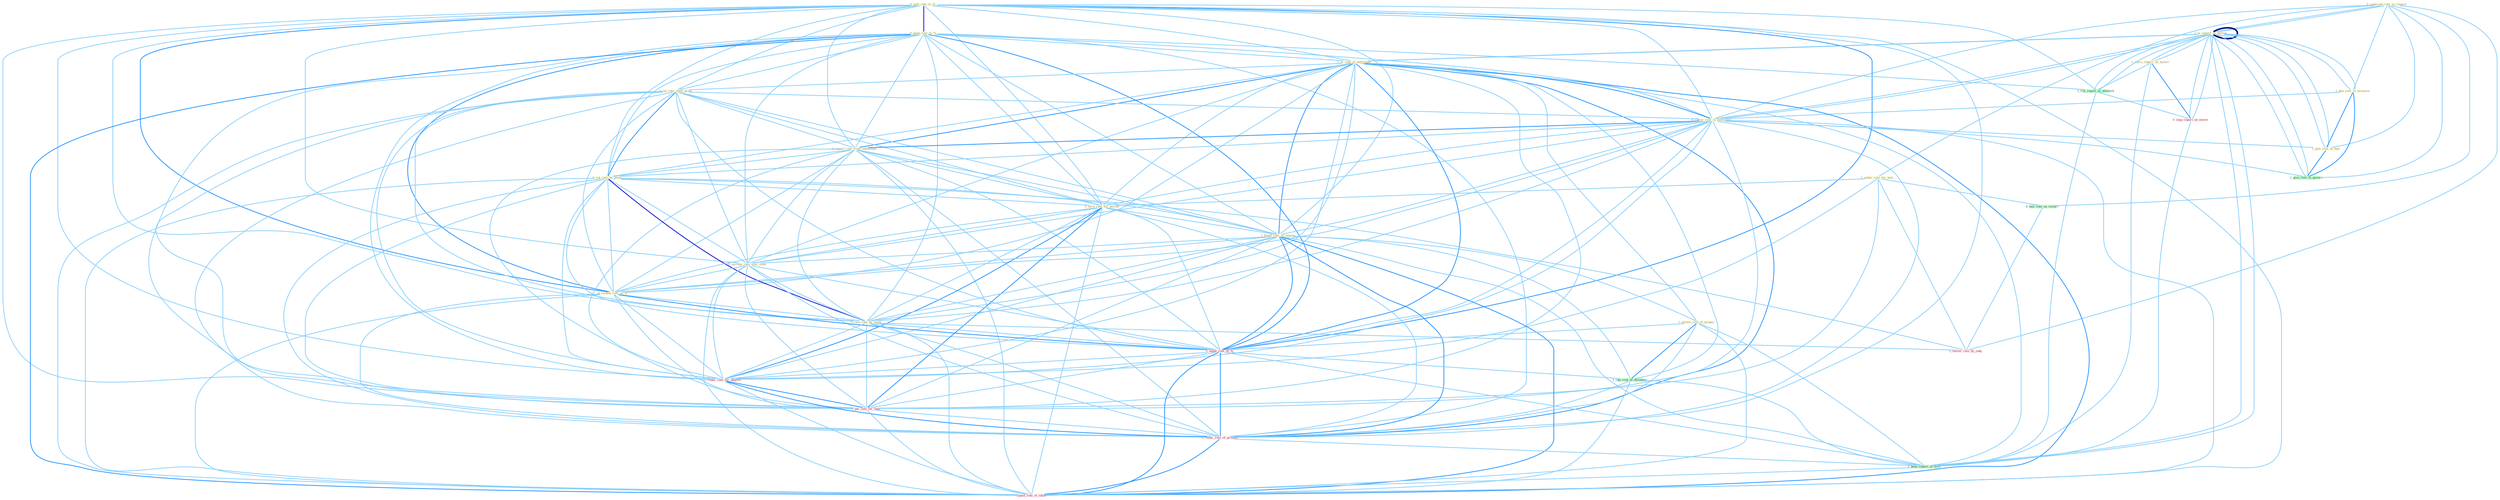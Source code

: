 Graph G{ 
    node
    [shape=polygon,style=filled,width=.5,height=.06,color="#BDFCC9",fixedsize=true,fontsize=4,
    fontcolor="#2f4f4f"];
    {node
    [color="#ffffe0", fontcolor="#8b7d6b"] "0_superced_rule_in_regard " "1_is_report_in_bureau " "1_carri_report_on_factori " "1_ban_role_in_assassin " "0_pull_rate_to_% " "0_push_rate_to_% " "1_is_rate_of_entitynam " "0_cut_rate_amid_grow " "1_usher_rule_for_busi " "0_lower_rate_in_entitynam " "0_expect_rate_from_entitynam " "0_cut_rate_by_point " "0_earn_rate_for_period " "1_found_rate_of_improv " "0_increas_rate_over_time " "1_is_report_in_bureau " "0_reckon_rate_at_% " "0_rais_rate_by_point " "1_elimin_risk_of_prepay " "1_plai_role_in_fuel "}
{node [color="#fff0f5", fontcolor="#b22222"] "1_equal_rate_of_% " "0_stop_report_on_street " "1_reduc_rate_for_deposit " "1_pai_rate_for_fund " "1_follow_rule_by_judg " "1_reduc_rate_of_growth " "1_push_rate_of_inflat "}
edge [color="#B0E2FF"];

	"0_superced_rule_in_regard " -- "1_is_report_in_bureau " [w="1", color="#87cefa" ];
	"0_superced_rule_in_regard " -- "1_ban_role_in_assassin " [w="1", color="#87cefa" ];
	"0_superced_rule_in_regard " -- "1_usher_rule_for_busi " [w="1", color="#87cefa" ];
	"0_superced_rule_in_regard " -- "0_lower_rate_in_entitynam " [w="1", color="#87cefa" ];
	"0_superced_rule_in_regard " -- "1_is_report_in_bureau " [w="1", color="#87cefa" ];
	"0_superced_rule_in_regard " -- "1_plai_role_in_fuel " [w="1", color="#87cefa" ];
	"0_superced_rule_in_regard " -- "1_give_role_in_govern " [w="1", color="#87cefa" ];
	"0_superced_rule_in_regard " -- "0_hail_rule_as_victori " [w="1", color="#87cefa" ];
	"0_superced_rule_in_regard " -- "1_follow_rule_by_judg " [w="1", color="#87cefa" ];
	"1_is_report_in_bureau " -- "1_carri_report_on_factori " [w="1", color="#87cefa" ];
	"1_is_report_in_bureau " -- "1_ban_role_in_assassin " [w="1", color="#87cefa" ];
	"1_is_report_in_bureau " -- "1_is_rate_of_entitynam " [w="1", color="#87cefa" ];
	"1_is_report_in_bureau " -- "0_lower_rate_in_entitynam " [w="1", color="#87cefa" ];
	"1_is_report_in_bureau " -- "1_is_report_in_bureau " [w="4", style=bold, color="#000080", len=0.4];
	"1_is_report_in_bureau " -- "1_plai_role_in_fuel " [w="1", color="#87cefa" ];
	"1_is_report_in_bureau " -- "1_file_report_to_network " [w="1", color="#87cefa" ];
	"1_is_report_in_bureau " -- "0_stop_report_on_street " [w="1", color="#87cefa" ];
	"1_is_report_in_bureau " -- "1_give_role_in_govern " [w="1", color="#87cefa" ];
	"1_is_report_in_bureau " -- "1_been_report_of_firm " [w="1", color="#87cefa" ];
	"1_carri_report_on_factori " -- "1_is_report_in_bureau " [w="1", color="#87cefa" ];
	"1_carri_report_on_factori " -- "1_file_report_to_network " [w="1", color="#87cefa" ];
	"1_carri_report_on_factori " -- "0_stop_report_on_street " [w="2", color="#1e90ff" , len=0.8];
	"1_carri_report_on_factori " -- "1_been_report_of_firm " [w="1", color="#87cefa" ];
	"1_ban_role_in_assassin " -- "0_lower_rate_in_entitynam " [w="1", color="#87cefa" ];
	"1_ban_role_in_assassin " -- "1_is_report_in_bureau " [w="1", color="#87cefa" ];
	"1_ban_role_in_assassin " -- "1_plai_role_in_fuel " [w="2", color="#1e90ff" , len=0.8];
	"1_ban_role_in_assassin " -- "1_give_role_in_govern " [w="2", color="#1e90ff" , len=0.8];
	"0_pull_rate_to_% " -- "0_push_rate_to_% " [w="3", color="#0000cd" , len=0.6];
	"0_pull_rate_to_% " -- "1_is_rate_of_entitynam " [w="1", color="#87cefa" ];
	"0_pull_rate_to_% " -- "0_cut_rate_amid_grow " [w="1", color="#87cefa" ];
	"0_pull_rate_to_% " -- "0_lower_rate_in_entitynam " [w="1", color="#87cefa" ];
	"0_pull_rate_to_% " -- "0_expect_rate_from_entitynam " [w="1", color="#87cefa" ];
	"0_pull_rate_to_% " -- "0_cut_rate_by_point " [w="1", color="#87cefa" ];
	"0_pull_rate_to_% " -- "0_earn_rate_for_period " [w="1", color="#87cefa" ];
	"0_pull_rate_to_% " -- "1_found_rate_of_improv " [w="1", color="#87cefa" ];
	"0_pull_rate_to_% " -- "0_increas_rate_over_time " [w="1", color="#87cefa" ];
	"0_pull_rate_to_% " -- "0_reckon_rate_at_% " [w="2", color="#1e90ff" , len=0.8];
	"0_pull_rate_to_% " -- "0_rais_rate_by_point " [w="1", color="#87cefa" ];
	"0_pull_rate_to_% " -- "1_file_report_to_network " [w="1", color="#87cefa" ];
	"0_pull_rate_to_% " -- "1_equal_rate_of_% " [w="2", color="#1e90ff" , len=0.8];
	"0_pull_rate_to_% " -- "1_reduc_rate_for_deposit " [w="1", color="#87cefa" ];
	"0_pull_rate_to_% " -- "1_pai_rate_for_fund " [w="1", color="#87cefa" ];
	"0_pull_rate_to_% " -- "1_reduc_rate_of_growth " [w="1", color="#87cefa" ];
	"0_pull_rate_to_% " -- "1_push_rate_of_inflat " [w="1", color="#87cefa" ];
	"0_push_rate_to_% " -- "1_is_rate_of_entitynam " [w="1", color="#87cefa" ];
	"0_push_rate_to_% " -- "0_cut_rate_amid_grow " [w="1", color="#87cefa" ];
	"0_push_rate_to_% " -- "0_lower_rate_in_entitynam " [w="1", color="#87cefa" ];
	"0_push_rate_to_% " -- "0_expect_rate_from_entitynam " [w="1", color="#87cefa" ];
	"0_push_rate_to_% " -- "0_cut_rate_by_point " [w="1", color="#87cefa" ];
	"0_push_rate_to_% " -- "0_earn_rate_for_period " [w="1", color="#87cefa" ];
	"0_push_rate_to_% " -- "1_found_rate_of_improv " [w="1", color="#87cefa" ];
	"0_push_rate_to_% " -- "0_increas_rate_over_time " [w="1", color="#87cefa" ];
	"0_push_rate_to_% " -- "0_reckon_rate_at_% " [w="2", color="#1e90ff" , len=0.8];
	"0_push_rate_to_% " -- "0_rais_rate_by_point " [w="1", color="#87cefa" ];
	"0_push_rate_to_% " -- "1_file_report_to_network " [w="1", color="#87cefa" ];
	"0_push_rate_to_% " -- "1_equal_rate_of_% " [w="2", color="#1e90ff" , len=0.8];
	"0_push_rate_to_% " -- "1_reduc_rate_for_deposit " [w="1", color="#87cefa" ];
	"0_push_rate_to_% " -- "1_pai_rate_for_fund " [w="1", color="#87cefa" ];
	"0_push_rate_to_% " -- "1_reduc_rate_of_growth " [w="1", color="#87cefa" ];
	"0_push_rate_to_% " -- "1_push_rate_of_inflat " [w="2", color="#1e90ff" , len=0.8];
	"1_is_rate_of_entitynam " -- "0_cut_rate_amid_grow " [w="1", color="#87cefa" ];
	"1_is_rate_of_entitynam " -- "0_lower_rate_in_entitynam " [w="2", color="#1e90ff" , len=0.8];
	"1_is_rate_of_entitynam " -- "0_expect_rate_from_entitynam " [w="2", color="#1e90ff" , len=0.8];
	"1_is_rate_of_entitynam " -- "0_cut_rate_by_point " [w="1", color="#87cefa" ];
	"1_is_rate_of_entitynam " -- "0_earn_rate_for_period " [w="1", color="#87cefa" ];
	"1_is_rate_of_entitynam " -- "1_found_rate_of_improv " [w="2", color="#1e90ff" , len=0.8];
	"1_is_rate_of_entitynam " -- "0_increas_rate_over_time " [w="1", color="#87cefa" ];
	"1_is_rate_of_entitynam " -- "1_is_report_in_bureau " [w="1", color="#87cefa" ];
	"1_is_rate_of_entitynam " -- "0_reckon_rate_at_% " [w="1", color="#87cefa" ];
	"1_is_rate_of_entitynam " -- "0_rais_rate_by_point " [w="1", color="#87cefa" ];
	"1_is_rate_of_entitynam " -- "1_elimin_risk_of_prepay " [w="1", color="#87cefa" ];
	"1_is_rate_of_entitynam " -- "1_equal_rate_of_% " [w="2", color="#1e90ff" , len=0.8];
	"1_is_rate_of_entitynam " -- "1_reduc_rate_for_deposit " [w="1", color="#87cefa" ];
	"1_is_rate_of_entitynam " -- "1_pai_rate_for_fund " [w="1", color="#87cefa" ];
	"1_is_rate_of_entitynam " -- "1_run_risk_of_disintegr " [w="1", color="#87cefa" ];
	"1_is_rate_of_entitynam " -- "1_reduc_rate_of_growth " [w="2", color="#1e90ff" , len=0.8];
	"1_is_rate_of_entitynam " -- "1_been_report_of_firm " [w="1", color="#87cefa" ];
	"1_is_rate_of_entitynam " -- "1_push_rate_of_inflat " [w="2", color="#1e90ff" , len=0.8];
	"0_cut_rate_amid_grow " -- "0_lower_rate_in_entitynam " [w="1", color="#87cefa" ];
	"0_cut_rate_amid_grow " -- "0_expect_rate_from_entitynam " [w="1", color="#87cefa" ];
	"0_cut_rate_amid_grow " -- "0_cut_rate_by_point " [w="2", color="#1e90ff" , len=0.8];
	"0_cut_rate_amid_grow " -- "0_earn_rate_for_period " [w="1", color="#87cefa" ];
	"0_cut_rate_amid_grow " -- "1_found_rate_of_improv " [w="1", color="#87cefa" ];
	"0_cut_rate_amid_grow " -- "0_increas_rate_over_time " [w="1", color="#87cefa" ];
	"0_cut_rate_amid_grow " -- "0_reckon_rate_at_% " [w="1", color="#87cefa" ];
	"0_cut_rate_amid_grow " -- "0_rais_rate_by_point " [w="1", color="#87cefa" ];
	"0_cut_rate_amid_grow " -- "1_equal_rate_of_% " [w="1", color="#87cefa" ];
	"0_cut_rate_amid_grow " -- "1_reduc_rate_for_deposit " [w="1", color="#87cefa" ];
	"0_cut_rate_amid_grow " -- "1_pai_rate_for_fund " [w="1", color="#87cefa" ];
	"0_cut_rate_amid_grow " -- "1_reduc_rate_of_growth " [w="1", color="#87cefa" ];
	"0_cut_rate_amid_grow " -- "1_push_rate_of_inflat " [w="1", color="#87cefa" ];
	"1_usher_rule_for_busi " -- "0_earn_rate_for_period " [w="1", color="#87cefa" ];
	"1_usher_rule_for_busi " -- "1_reduc_rate_for_deposit " [w="1", color="#87cefa" ];
	"1_usher_rule_for_busi " -- "1_pai_rate_for_fund " [w="1", color="#87cefa" ];
	"1_usher_rule_for_busi " -- "0_hail_rule_as_victori " [w="1", color="#87cefa" ];
	"1_usher_rule_for_busi " -- "1_follow_rule_by_judg " [w="1", color="#87cefa" ];
	"0_lower_rate_in_entitynam " -- "0_expect_rate_from_entitynam " [w="2", color="#1e90ff" , len=0.8];
	"0_lower_rate_in_entitynam " -- "0_cut_rate_by_point " [w="1", color="#87cefa" ];
	"0_lower_rate_in_entitynam " -- "0_earn_rate_for_period " [w="1", color="#87cefa" ];
	"0_lower_rate_in_entitynam " -- "1_found_rate_of_improv " [w="1", color="#87cefa" ];
	"0_lower_rate_in_entitynam " -- "0_increas_rate_over_time " [w="1", color="#87cefa" ];
	"0_lower_rate_in_entitynam " -- "1_is_report_in_bureau " [w="1", color="#87cefa" ];
	"0_lower_rate_in_entitynam " -- "0_reckon_rate_at_% " [w="1", color="#87cefa" ];
	"0_lower_rate_in_entitynam " -- "0_rais_rate_by_point " [w="1", color="#87cefa" ];
	"0_lower_rate_in_entitynam " -- "1_plai_role_in_fuel " [w="1", color="#87cefa" ];
	"0_lower_rate_in_entitynam " -- "1_equal_rate_of_% " [w="1", color="#87cefa" ];
	"0_lower_rate_in_entitynam " -- "1_reduc_rate_for_deposit " [w="1", color="#87cefa" ];
	"0_lower_rate_in_entitynam " -- "1_give_role_in_govern " [w="1", color="#87cefa" ];
	"0_lower_rate_in_entitynam " -- "1_pai_rate_for_fund " [w="1", color="#87cefa" ];
	"0_lower_rate_in_entitynam " -- "1_reduc_rate_of_growth " [w="1", color="#87cefa" ];
	"0_lower_rate_in_entitynam " -- "1_push_rate_of_inflat " [w="1", color="#87cefa" ];
	"0_expect_rate_from_entitynam " -- "0_cut_rate_by_point " [w="1", color="#87cefa" ];
	"0_expect_rate_from_entitynam " -- "0_earn_rate_for_period " [w="1", color="#87cefa" ];
	"0_expect_rate_from_entitynam " -- "1_found_rate_of_improv " [w="1", color="#87cefa" ];
	"0_expect_rate_from_entitynam " -- "0_increas_rate_over_time " [w="1", color="#87cefa" ];
	"0_expect_rate_from_entitynam " -- "0_reckon_rate_at_% " [w="1", color="#87cefa" ];
	"0_expect_rate_from_entitynam " -- "0_rais_rate_by_point " [w="1", color="#87cefa" ];
	"0_expect_rate_from_entitynam " -- "1_equal_rate_of_% " [w="1", color="#87cefa" ];
	"0_expect_rate_from_entitynam " -- "1_reduc_rate_for_deposit " [w="1", color="#87cefa" ];
	"0_expect_rate_from_entitynam " -- "1_pai_rate_for_fund " [w="1", color="#87cefa" ];
	"0_expect_rate_from_entitynam " -- "1_reduc_rate_of_growth " [w="1", color="#87cefa" ];
	"0_expect_rate_from_entitynam " -- "1_push_rate_of_inflat " [w="1", color="#87cefa" ];
	"0_cut_rate_by_point " -- "0_earn_rate_for_period " [w="1", color="#87cefa" ];
	"0_cut_rate_by_point " -- "1_found_rate_of_improv " [w="1", color="#87cefa" ];
	"0_cut_rate_by_point " -- "0_increas_rate_over_time " [w="1", color="#87cefa" ];
	"0_cut_rate_by_point " -- "0_reckon_rate_at_% " [w="1", color="#87cefa" ];
	"0_cut_rate_by_point " -- "0_rais_rate_by_point " [w="3", color="#0000cd" , len=0.6];
	"0_cut_rate_by_point " -- "1_equal_rate_of_% " [w="1", color="#87cefa" ];
	"0_cut_rate_by_point " -- "1_reduc_rate_for_deposit " [w="1", color="#87cefa" ];
	"0_cut_rate_by_point " -- "1_pai_rate_for_fund " [w="1", color="#87cefa" ];
	"0_cut_rate_by_point " -- "1_follow_rule_by_judg " [w="1", color="#87cefa" ];
	"0_cut_rate_by_point " -- "1_reduc_rate_of_growth " [w="1", color="#87cefa" ];
	"0_cut_rate_by_point " -- "1_push_rate_of_inflat " [w="1", color="#87cefa" ];
	"0_earn_rate_for_period " -- "1_found_rate_of_improv " [w="1", color="#87cefa" ];
	"0_earn_rate_for_period " -- "0_increas_rate_over_time " [w="1", color="#87cefa" ];
	"0_earn_rate_for_period " -- "0_reckon_rate_at_% " [w="1", color="#87cefa" ];
	"0_earn_rate_for_period " -- "0_rais_rate_by_point " [w="1", color="#87cefa" ];
	"0_earn_rate_for_period " -- "1_equal_rate_of_% " [w="1", color="#87cefa" ];
	"0_earn_rate_for_period " -- "1_reduc_rate_for_deposit " [w="2", color="#1e90ff" , len=0.8];
	"0_earn_rate_for_period " -- "1_pai_rate_for_fund " [w="2", color="#1e90ff" , len=0.8];
	"0_earn_rate_for_period " -- "1_reduc_rate_of_growth " [w="1", color="#87cefa" ];
	"0_earn_rate_for_period " -- "1_push_rate_of_inflat " [w="1", color="#87cefa" ];
	"1_found_rate_of_improv " -- "0_increas_rate_over_time " [w="1", color="#87cefa" ];
	"1_found_rate_of_improv " -- "0_reckon_rate_at_% " [w="1", color="#87cefa" ];
	"1_found_rate_of_improv " -- "0_rais_rate_by_point " [w="1", color="#87cefa" ];
	"1_found_rate_of_improv " -- "1_elimin_risk_of_prepay " [w="1", color="#87cefa" ];
	"1_found_rate_of_improv " -- "1_equal_rate_of_% " [w="2", color="#1e90ff" , len=0.8];
	"1_found_rate_of_improv " -- "1_reduc_rate_for_deposit " [w="1", color="#87cefa" ];
	"1_found_rate_of_improv " -- "1_pai_rate_for_fund " [w="1", color="#87cefa" ];
	"1_found_rate_of_improv " -- "1_run_risk_of_disintegr " [w="1", color="#87cefa" ];
	"1_found_rate_of_improv " -- "1_reduc_rate_of_growth " [w="2", color="#1e90ff" , len=0.8];
	"1_found_rate_of_improv " -- "1_been_report_of_firm " [w="1", color="#87cefa" ];
	"1_found_rate_of_improv " -- "1_push_rate_of_inflat " [w="2", color="#1e90ff" , len=0.8];
	"0_increas_rate_over_time " -- "0_reckon_rate_at_% " [w="1", color="#87cefa" ];
	"0_increas_rate_over_time " -- "0_rais_rate_by_point " [w="1", color="#87cefa" ];
	"0_increas_rate_over_time " -- "1_equal_rate_of_% " [w="1", color="#87cefa" ];
	"0_increas_rate_over_time " -- "1_reduc_rate_for_deposit " [w="1", color="#87cefa" ];
	"0_increas_rate_over_time " -- "1_pai_rate_for_fund " [w="1", color="#87cefa" ];
	"0_increas_rate_over_time " -- "1_reduc_rate_of_growth " [w="1", color="#87cefa" ];
	"0_increas_rate_over_time " -- "1_push_rate_of_inflat " [w="1", color="#87cefa" ];
	"1_is_report_in_bureau " -- "1_plai_role_in_fuel " [w="1", color="#87cefa" ];
	"1_is_report_in_bureau " -- "1_file_report_to_network " [w="1", color="#87cefa" ];
	"1_is_report_in_bureau " -- "0_stop_report_on_street " [w="1", color="#87cefa" ];
	"1_is_report_in_bureau " -- "1_give_role_in_govern " [w="1", color="#87cefa" ];
	"1_is_report_in_bureau " -- "1_been_report_of_firm " [w="1", color="#87cefa" ];
	"0_reckon_rate_at_% " -- "0_rais_rate_by_point " [w="1", color="#87cefa" ];
	"0_reckon_rate_at_% " -- "1_equal_rate_of_% " [w="2", color="#1e90ff" , len=0.8];
	"0_reckon_rate_at_% " -- "1_reduc_rate_for_deposit " [w="1", color="#87cefa" ];
	"0_reckon_rate_at_% " -- "1_pai_rate_for_fund " [w="1", color="#87cefa" ];
	"0_reckon_rate_at_% " -- "1_reduc_rate_of_growth " [w="1", color="#87cefa" ];
	"0_reckon_rate_at_% " -- "1_push_rate_of_inflat " [w="1", color="#87cefa" ];
	"0_rais_rate_by_point " -- "1_equal_rate_of_% " [w="1", color="#87cefa" ];
	"0_rais_rate_by_point " -- "1_reduc_rate_for_deposit " [w="1", color="#87cefa" ];
	"0_rais_rate_by_point " -- "1_pai_rate_for_fund " [w="1", color="#87cefa" ];
	"0_rais_rate_by_point " -- "1_follow_rule_by_judg " [w="1", color="#87cefa" ];
	"0_rais_rate_by_point " -- "1_reduc_rate_of_growth " [w="1", color="#87cefa" ];
	"0_rais_rate_by_point " -- "1_push_rate_of_inflat " [w="1", color="#87cefa" ];
	"1_elimin_risk_of_prepay " -- "1_equal_rate_of_% " [w="1", color="#87cefa" ];
	"1_elimin_risk_of_prepay " -- "1_run_risk_of_disintegr " [w="2", color="#1e90ff" , len=0.8];
	"1_elimin_risk_of_prepay " -- "1_reduc_rate_of_growth " [w="1", color="#87cefa" ];
	"1_elimin_risk_of_prepay " -- "1_been_report_of_firm " [w="1", color="#87cefa" ];
	"1_elimin_risk_of_prepay " -- "1_push_rate_of_inflat " [w="1", color="#87cefa" ];
	"1_plai_role_in_fuel " -- "1_give_role_in_govern " [w="2", color="#1e90ff" , len=0.8];
	"1_file_report_to_network " -- "0_stop_report_on_street " [w="1", color="#87cefa" ];
	"1_file_report_to_network " -- "1_been_report_of_firm " [w="1", color="#87cefa" ];
	"1_equal_rate_of_% " -- "1_reduc_rate_for_deposit " [w="1", color="#87cefa" ];
	"1_equal_rate_of_% " -- "1_pai_rate_for_fund " [w="1", color="#87cefa" ];
	"1_equal_rate_of_% " -- "1_run_risk_of_disintegr " [w="1", color="#87cefa" ];
	"1_equal_rate_of_% " -- "1_reduc_rate_of_growth " [w="2", color="#1e90ff" , len=0.8];
	"1_equal_rate_of_% " -- "1_been_report_of_firm " [w="1", color="#87cefa" ];
	"1_equal_rate_of_% " -- "1_push_rate_of_inflat " [w="2", color="#1e90ff" , len=0.8];
	"0_stop_report_on_street " -- "1_been_report_of_firm " [w="1", color="#87cefa" ];
	"1_reduc_rate_for_deposit " -- "1_pai_rate_for_fund " [w="2", color="#1e90ff" , len=0.8];
	"1_reduc_rate_for_deposit " -- "1_reduc_rate_of_growth " [w="2", color="#1e90ff" , len=0.8];
	"1_reduc_rate_for_deposit " -- "1_push_rate_of_inflat " [w="1", color="#87cefa" ];
	"1_pai_rate_for_fund " -- "1_reduc_rate_of_growth " [w="1", color="#87cefa" ];
	"1_pai_rate_for_fund " -- "1_push_rate_of_inflat " [w="1", color="#87cefa" ];
	"0_hail_rule_as_victori " -- "1_follow_rule_by_judg " [w="1", color="#87cefa" ];
	"1_run_risk_of_disintegr " -- "1_reduc_rate_of_growth " [w="1", color="#87cefa" ];
	"1_run_risk_of_disintegr " -- "1_been_report_of_firm " [w="1", color="#87cefa" ];
	"1_run_risk_of_disintegr " -- "1_push_rate_of_inflat " [w="1", color="#87cefa" ];
	"1_reduc_rate_of_growth " -- "1_been_report_of_firm " [w="1", color="#87cefa" ];
	"1_reduc_rate_of_growth " -- "1_push_rate_of_inflat " [w="2", color="#1e90ff" , len=0.8];
	"1_been_report_of_firm " -- "1_push_rate_of_inflat " [w="1", color="#87cefa" ];
}